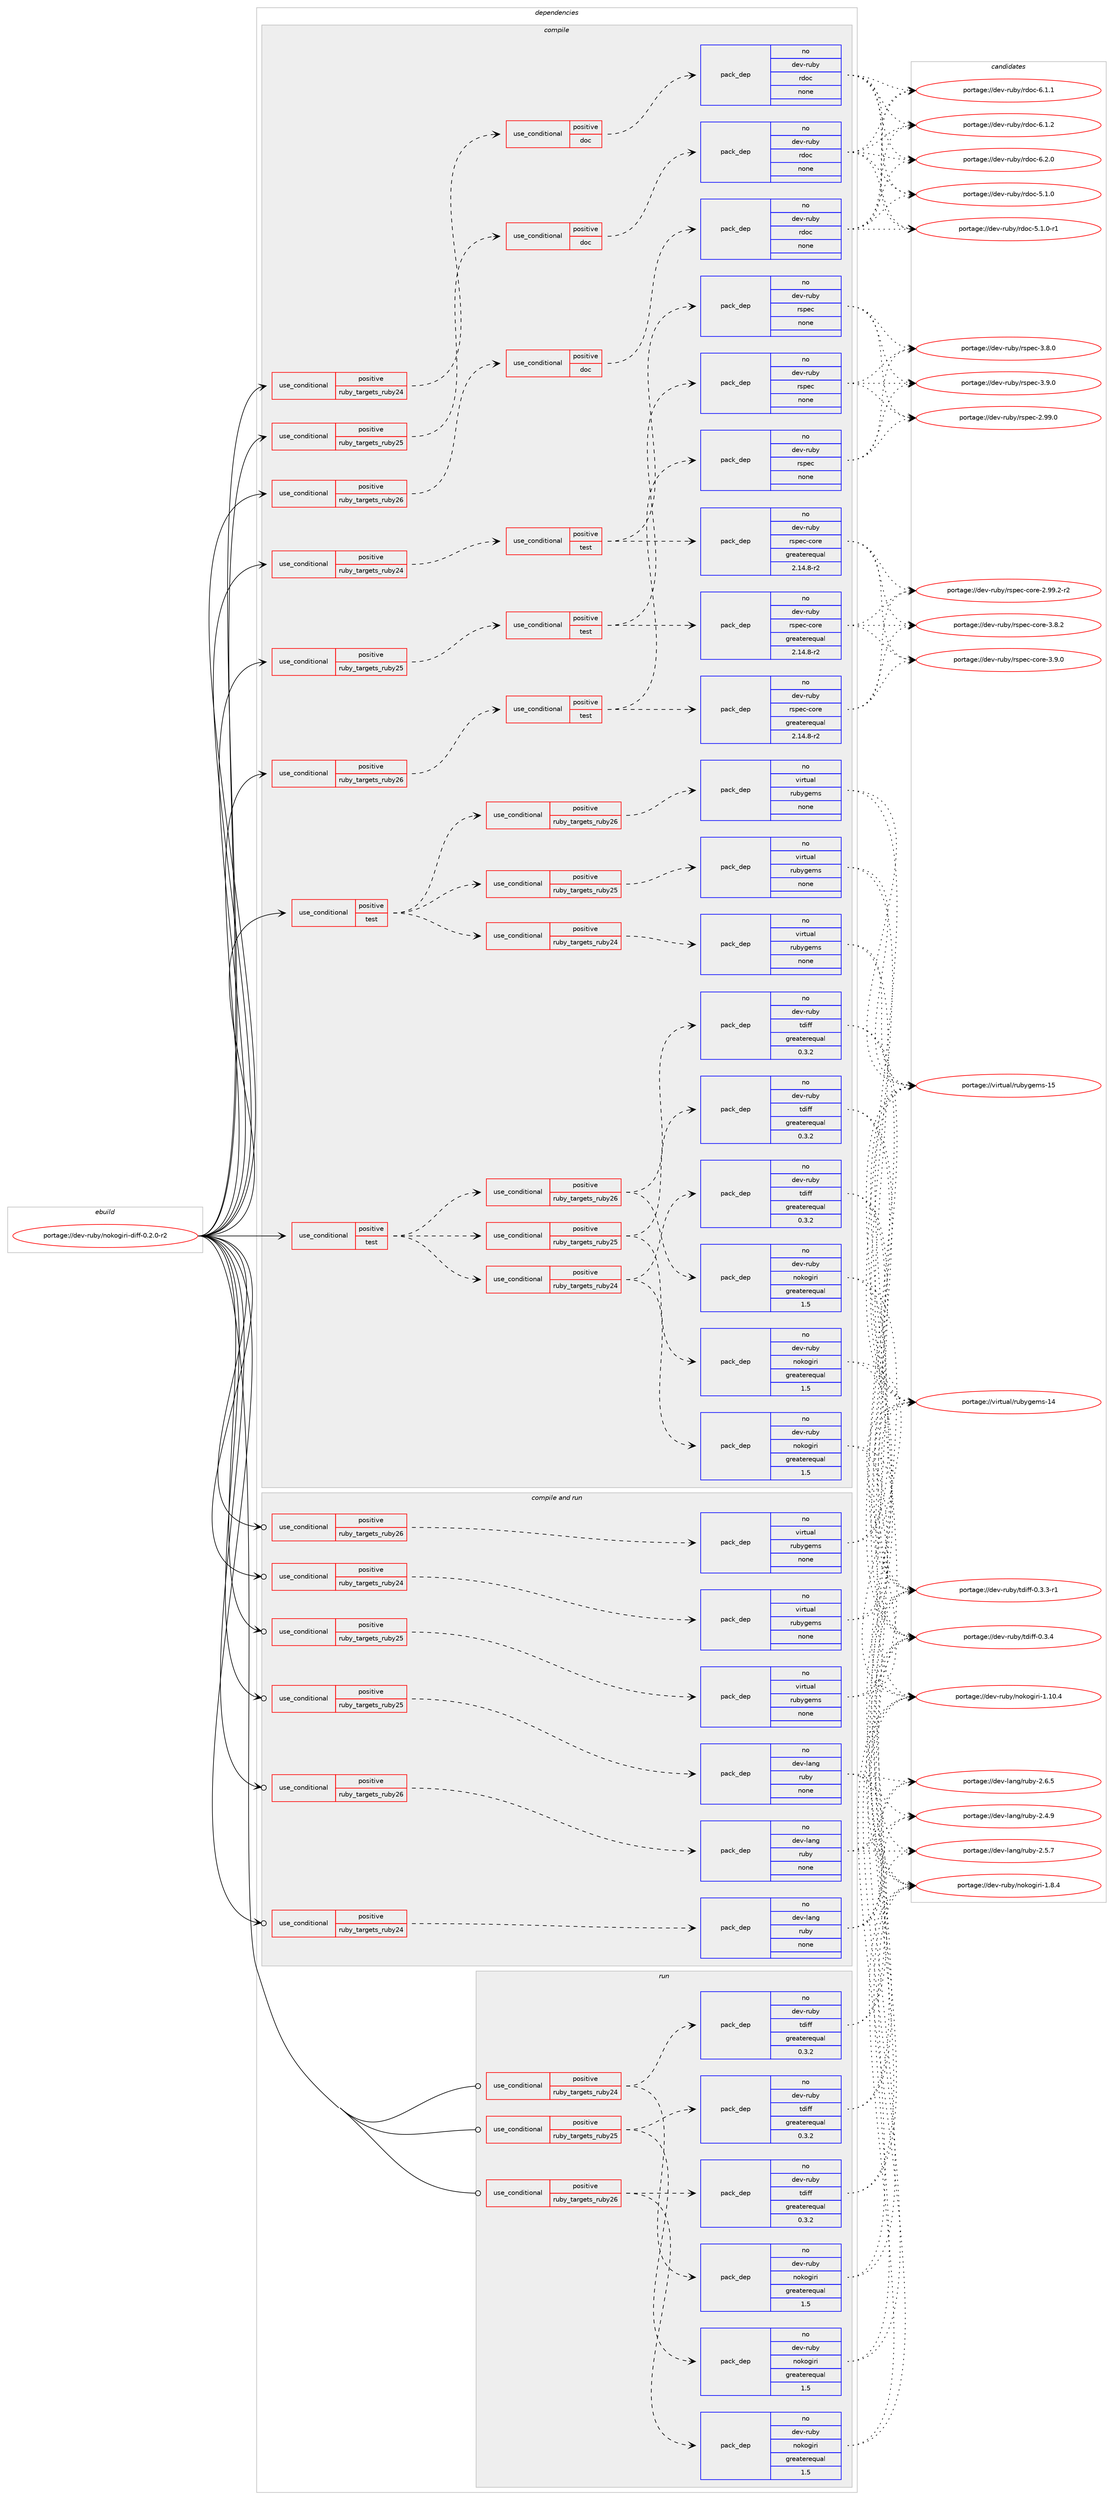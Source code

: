 digraph prolog {

# *************
# Graph options
# *************

newrank=true;
concentrate=true;
compound=true;
graph [rankdir=LR,fontname=Helvetica,fontsize=10,ranksep=1.5];#, ranksep=2.5, nodesep=0.2];
edge  [arrowhead=vee];
node  [fontname=Helvetica,fontsize=10];

# **********
# The ebuild
# **********

subgraph cluster_leftcol {
color=gray;
rank=same;
label=<<i>ebuild</i>>;
id [label="portage://dev-ruby/nokogiri-diff-0.2.0-r2", color=red, width=4, href="../dev-ruby/nokogiri-diff-0.2.0-r2.svg"];
}

# ****************
# The dependencies
# ****************

subgraph cluster_midcol {
color=gray;
label=<<i>dependencies</i>>;
subgraph cluster_compile {
fillcolor="#eeeeee";
style=filled;
label=<<i>compile</i>>;
subgraph cond57863 {
dependency231850 [label=<<TABLE BORDER="0" CELLBORDER="1" CELLSPACING="0" CELLPADDING="4"><TR><TD ROWSPAN="3" CELLPADDING="10">use_conditional</TD></TR><TR><TD>positive</TD></TR><TR><TD>ruby_targets_ruby24</TD></TR></TABLE>>, shape=none, color=red];
subgraph cond57864 {
dependency231851 [label=<<TABLE BORDER="0" CELLBORDER="1" CELLSPACING="0" CELLPADDING="4"><TR><TD ROWSPAN="3" CELLPADDING="10">use_conditional</TD></TR><TR><TD>positive</TD></TR><TR><TD>doc</TD></TR></TABLE>>, shape=none, color=red];
subgraph pack170451 {
dependency231852 [label=<<TABLE BORDER="0" CELLBORDER="1" CELLSPACING="0" CELLPADDING="4" WIDTH="220"><TR><TD ROWSPAN="6" CELLPADDING="30">pack_dep</TD></TR><TR><TD WIDTH="110">no</TD></TR><TR><TD>dev-ruby</TD></TR><TR><TD>rdoc</TD></TR><TR><TD>none</TD></TR><TR><TD></TD></TR></TABLE>>, shape=none, color=blue];
}
dependency231851:e -> dependency231852:w [weight=20,style="dashed",arrowhead="vee"];
}
dependency231850:e -> dependency231851:w [weight=20,style="dashed",arrowhead="vee"];
}
id:e -> dependency231850:w [weight=20,style="solid",arrowhead="vee"];
subgraph cond57865 {
dependency231853 [label=<<TABLE BORDER="0" CELLBORDER="1" CELLSPACING="0" CELLPADDING="4"><TR><TD ROWSPAN="3" CELLPADDING="10">use_conditional</TD></TR><TR><TD>positive</TD></TR><TR><TD>ruby_targets_ruby24</TD></TR></TABLE>>, shape=none, color=red];
subgraph cond57866 {
dependency231854 [label=<<TABLE BORDER="0" CELLBORDER="1" CELLSPACING="0" CELLPADDING="4"><TR><TD ROWSPAN="3" CELLPADDING="10">use_conditional</TD></TR><TR><TD>positive</TD></TR><TR><TD>test</TD></TR></TABLE>>, shape=none, color=red];
subgraph pack170452 {
dependency231855 [label=<<TABLE BORDER="0" CELLBORDER="1" CELLSPACING="0" CELLPADDING="4" WIDTH="220"><TR><TD ROWSPAN="6" CELLPADDING="30">pack_dep</TD></TR><TR><TD WIDTH="110">no</TD></TR><TR><TD>dev-ruby</TD></TR><TR><TD>rspec</TD></TR><TR><TD>none</TD></TR><TR><TD></TD></TR></TABLE>>, shape=none, color=blue];
}
dependency231854:e -> dependency231855:w [weight=20,style="dashed",arrowhead="vee"];
subgraph pack170453 {
dependency231856 [label=<<TABLE BORDER="0" CELLBORDER="1" CELLSPACING="0" CELLPADDING="4" WIDTH="220"><TR><TD ROWSPAN="6" CELLPADDING="30">pack_dep</TD></TR><TR><TD WIDTH="110">no</TD></TR><TR><TD>dev-ruby</TD></TR><TR><TD>rspec-core</TD></TR><TR><TD>greaterequal</TD></TR><TR><TD>2.14.8-r2</TD></TR></TABLE>>, shape=none, color=blue];
}
dependency231854:e -> dependency231856:w [weight=20,style="dashed",arrowhead="vee"];
}
dependency231853:e -> dependency231854:w [weight=20,style="dashed",arrowhead="vee"];
}
id:e -> dependency231853:w [weight=20,style="solid",arrowhead="vee"];
subgraph cond57867 {
dependency231857 [label=<<TABLE BORDER="0" CELLBORDER="1" CELLSPACING="0" CELLPADDING="4"><TR><TD ROWSPAN="3" CELLPADDING="10">use_conditional</TD></TR><TR><TD>positive</TD></TR><TR><TD>ruby_targets_ruby25</TD></TR></TABLE>>, shape=none, color=red];
subgraph cond57868 {
dependency231858 [label=<<TABLE BORDER="0" CELLBORDER="1" CELLSPACING="0" CELLPADDING="4"><TR><TD ROWSPAN="3" CELLPADDING="10">use_conditional</TD></TR><TR><TD>positive</TD></TR><TR><TD>doc</TD></TR></TABLE>>, shape=none, color=red];
subgraph pack170454 {
dependency231859 [label=<<TABLE BORDER="0" CELLBORDER="1" CELLSPACING="0" CELLPADDING="4" WIDTH="220"><TR><TD ROWSPAN="6" CELLPADDING="30">pack_dep</TD></TR><TR><TD WIDTH="110">no</TD></TR><TR><TD>dev-ruby</TD></TR><TR><TD>rdoc</TD></TR><TR><TD>none</TD></TR><TR><TD></TD></TR></TABLE>>, shape=none, color=blue];
}
dependency231858:e -> dependency231859:w [weight=20,style="dashed",arrowhead="vee"];
}
dependency231857:e -> dependency231858:w [weight=20,style="dashed",arrowhead="vee"];
}
id:e -> dependency231857:w [weight=20,style="solid",arrowhead="vee"];
subgraph cond57869 {
dependency231860 [label=<<TABLE BORDER="0" CELLBORDER="1" CELLSPACING="0" CELLPADDING="4"><TR><TD ROWSPAN="3" CELLPADDING="10">use_conditional</TD></TR><TR><TD>positive</TD></TR><TR><TD>ruby_targets_ruby25</TD></TR></TABLE>>, shape=none, color=red];
subgraph cond57870 {
dependency231861 [label=<<TABLE BORDER="0" CELLBORDER="1" CELLSPACING="0" CELLPADDING="4"><TR><TD ROWSPAN="3" CELLPADDING="10">use_conditional</TD></TR><TR><TD>positive</TD></TR><TR><TD>test</TD></TR></TABLE>>, shape=none, color=red];
subgraph pack170455 {
dependency231862 [label=<<TABLE BORDER="0" CELLBORDER="1" CELLSPACING="0" CELLPADDING="4" WIDTH="220"><TR><TD ROWSPAN="6" CELLPADDING="30">pack_dep</TD></TR><TR><TD WIDTH="110">no</TD></TR><TR><TD>dev-ruby</TD></TR><TR><TD>rspec</TD></TR><TR><TD>none</TD></TR><TR><TD></TD></TR></TABLE>>, shape=none, color=blue];
}
dependency231861:e -> dependency231862:w [weight=20,style="dashed",arrowhead="vee"];
subgraph pack170456 {
dependency231863 [label=<<TABLE BORDER="0" CELLBORDER="1" CELLSPACING="0" CELLPADDING="4" WIDTH="220"><TR><TD ROWSPAN="6" CELLPADDING="30">pack_dep</TD></TR><TR><TD WIDTH="110">no</TD></TR><TR><TD>dev-ruby</TD></TR><TR><TD>rspec-core</TD></TR><TR><TD>greaterequal</TD></TR><TR><TD>2.14.8-r2</TD></TR></TABLE>>, shape=none, color=blue];
}
dependency231861:e -> dependency231863:w [weight=20,style="dashed",arrowhead="vee"];
}
dependency231860:e -> dependency231861:w [weight=20,style="dashed",arrowhead="vee"];
}
id:e -> dependency231860:w [weight=20,style="solid",arrowhead="vee"];
subgraph cond57871 {
dependency231864 [label=<<TABLE BORDER="0" CELLBORDER="1" CELLSPACING="0" CELLPADDING="4"><TR><TD ROWSPAN="3" CELLPADDING="10">use_conditional</TD></TR><TR><TD>positive</TD></TR><TR><TD>ruby_targets_ruby26</TD></TR></TABLE>>, shape=none, color=red];
subgraph cond57872 {
dependency231865 [label=<<TABLE BORDER="0" CELLBORDER="1" CELLSPACING="0" CELLPADDING="4"><TR><TD ROWSPAN="3" CELLPADDING="10">use_conditional</TD></TR><TR><TD>positive</TD></TR><TR><TD>doc</TD></TR></TABLE>>, shape=none, color=red];
subgraph pack170457 {
dependency231866 [label=<<TABLE BORDER="0" CELLBORDER="1" CELLSPACING="0" CELLPADDING="4" WIDTH="220"><TR><TD ROWSPAN="6" CELLPADDING="30">pack_dep</TD></TR><TR><TD WIDTH="110">no</TD></TR><TR><TD>dev-ruby</TD></TR><TR><TD>rdoc</TD></TR><TR><TD>none</TD></TR><TR><TD></TD></TR></TABLE>>, shape=none, color=blue];
}
dependency231865:e -> dependency231866:w [weight=20,style="dashed",arrowhead="vee"];
}
dependency231864:e -> dependency231865:w [weight=20,style="dashed",arrowhead="vee"];
}
id:e -> dependency231864:w [weight=20,style="solid",arrowhead="vee"];
subgraph cond57873 {
dependency231867 [label=<<TABLE BORDER="0" CELLBORDER="1" CELLSPACING="0" CELLPADDING="4"><TR><TD ROWSPAN="3" CELLPADDING="10">use_conditional</TD></TR><TR><TD>positive</TD></TR><TR><TD>ruby_targets_ruby26</TD></TR></TABLE>>, shape=none, color=red];
subgraph cond57874 {
dependency231868 [label=<<TABLE BORDER="0" CELLBORDER="1" CELLSPACING="0" CELLPADDING="4"><TR><TD ROWSPAN="3" CELLPADDING="10">use_conditional</TD></TR><TR><TD>positive</TD></TR><TR><TD>test</TD></TR></TABLE>>, shape=none, color=red];
subgraph pack170458 {
dependency231869 [label=<<TABLE BORDER="0" CELLBORDER="1" CELLSPACING="0" CELLPADDING="4" WIDTH="220"><TR><TD ROWSPAN="6" CELLPADDING="30">pack_dep</TD></TR><TR><TD WIDTH="110">no</TD></TR><TR><TD>dev-ruby</TD></TR><TR><TD>rspec</TD></TR><TR><TD>none</TD></TR><TR><TD></TD></TR></TABLE>>, shape=none, color=blue];
}
dependency231868:e -> dependency231869:w [weight=20,style="dashed",arrowhead="vee"];
subgraph pack170459 {
dependency231870 [label=<<TABLE BORDER="0" CELLBORDER="1" CELLSPACING="0" CELLPADDING="4" WIDTH="220"><TR><TD ROWSPAN="6" CELLPADDING="30">pack_dep</TD></TR><TR><TD WIDTH="110">no</TD></TR><TR><TD>dev-ruby</TD></TR><TR><TD>rspec-core</TD></TR><TR><TD>greaterequal</TD></TR><TR><TD>2.14.8-r2</TD></TR></TABLE>>, shape=none, color=blue];
}
dependency231868:e -> dependency231870:w [weight=20,style="dashed",arrowhead="vee"];
}
dependency231867:e -> dependency231868:w [weight=20,style="dashed",arrowhead="vee"];
}
id:e -> dependency231867:w [weight=20,style="solid",arrowhead="vee"];
subgraph cond57875 {
dependency231871 [label=<<TABLE BORDER="0" CELLBORDER="1" CELLSPACING="0" CELLPADDING="4"><TR><TD ROWSPAN="3" CELLPADDING="10">use_conditional</TD></TR><TR><TD>positive</TD></TR><TR><TD>test</TD></TR></TABLE>>, shape=none, color=red];
subgraph cond57876 {
dependency231872 [label=<<TABLE BORDER="0" CELLBORDER="1" CELLSPACING="0" CELLPADDING="4"><TR><TD ROWSPAN="3" CELLPADDING="10">use_conditional</TD></TR><TR><TD>positive</TD></TR><TR><TD>ruby_targets_ruby24</TD></TR></TABLE>>, shape=none, color=red];
subgraph pack170460 {
dependency231873 [label=<<TABLE BORDER="0" CELLBORDER="1" CELLSPACING="0" CELLPADDING="4" WIDTH="220"><TR><TD ROWSPAN="6" CELLPADDING="30">pack_dep</TD></TR><TR><TD WIDTH="110">no</TD></TR><TR><TD>dev-ruby</TD></TR><TR><TD>nokogiri</TD></TR><TR><TD>greaterequal</TD></TR><TR><TD>1.5</TD></TR></TABLE>>, shape=none, color=blue];
}
dependency231872:e -> dependency231873:w [weight=20,style="dashed",arrowhead="vee"];
subgraph pack170461 {
dependency231874 [label=<<TABLE BORDER="0" CELLBORDER="1" CELLSPACING="0" CELLPADDING="4" WIDTH="220"><TR><TD ROWSPAN="6" CELLPADDING="30">pack_dep</TD></TR><TR><TD WIDTH="110">no</TD></TR><TR><TD>dev-ruby</TD></TR><TR><TD>tdiff</TD></TR><TR><TD>greaterequal</TD></TR><TR><TD>0.3.2</TD></TR></TABLE>>, shape=none, color=blue];
}
dependency231872:e -> dependency231874:w [weight=20,style="dashed",arrowhead="vee"];
}
dependency231871:e -> dependency231872:w [weight=20,style="dashed",arrowhead="vee"];
subgraph cond57877 {
dependency231875 [label=<<TABLE BORDER="0" CELLBORDER="1" CELLSPACING="0" CELLPADDING="4"><TR><TD ROWSPAN="3" CELLPADDING="10">use_conditional</TD></TR><TR><TD>positive</TD></TR><TR><TD>ruby_targets_ruby25</TD></TR></TABLE>>, shape=none, color=red];
subgraph pack170462 {
dependency231876 [label=<<TABLE BORDER="0" CELLBORDER="1" CELLSPACING="0" CELLPADDING="4" WIDTH="220"><TR><TD ROWSPAN="6" CELLPADDING="30">pack_dep</TD></TR><TR><TD WIDTH="110">no</TD></TR><TR><TD>dev-ruby</TD></TR><TR><TD>nokogiri</TD></TR><TR><TD>greaterequal</TD></TR><TR><TD>1.5</TD></TR></TABLE>>, shape=none, color=blue];
}
dependency231875:e -> dependency231876:w [weight=20,style="dashed",arrowhead="vee"];
subgraph pack170463 {
dependency231877 [label=<<TABLE BORDER="0" CELLBORDER="1" CELLSPACING="0" CELLPADDING="4" WIDTH="220"><TR><TD ROWSPAN="6" CELLPADDING="30">pack_dep</TD></TR><TR><TD WIDTH="110">no</TD></TR><TR><TD>dev-ruby</TD></TR><TR><TD>tdiff</TD></TR><TR><TD>greaterequal</TD></TR><TR><TD>0.3.2</TD></TR></TABLE>>, shape=none, color=blue];
}
dependency231875:e -> dependency231877:w [weight=20,style="dashed",arrowhead="vee"];
}
dependency231871:e -> dependency231875:w [weight=20,style="dashed",arrowhead="vee"];
subgraph cond57878 {
dependency231878 [label=<<TABLE BORDER="0" CELLBORDER="1" CELLSPACING="0" CELLPADDING="4"><TR><TD ROWSPAN="3" CELLPADDING="10">use_conditional</TD></TR><TR><TD>positive</TD></TR><TR><TD>ruby_targets_ruby26</TD></TR></TABLE>>, shape=none, color=red];
subgraph pack170464 {
dependency231879 [label=<<TABLE BORDER="0" CELLBORDER="1" CELLSPACING="0" CELLPADDING="4" WIDTH="220"><TR><TD ROWSPAN="6" CELLPADDING="30">pack_dep</TD></TR><TR><TD WIDTH="110">no</TD></TR><TR><TD>dev-ruby</TD></TR><TR><TD>nokogiri</TD></TR><TR><TD>greaterequal</TD></TR><TR><TD>1.5</TD></TR></TABLE>>, shape=none, color=blue];
}
dependency231878:e -> dependency231879:w [weight=20,style="dashed",arrowhead="vee"];
subgraph pack170465 {
dependency231880 [label=<<TABLE BORDER="0" CELLBORDER="1" CELLSPACING="0" CELLPADDING="4" WIDTH="220"><TR><TD ROWSPAN="6" CELLPADDING="30">pack_dep</TD></TR><TR><TD WIDTH="110">no</TD></TR><TR><TD>dev-ruby</TD></TR><TR><TD>tdiff</TD></TR><TR><TD>greaterequal</TD></TR><TR><TD>0.3.2</TD></TR></TABLE>>, shape=none, color=blue];
}
dependency231878:e -> dependency231880:w [weight=20,style="dashed",arrowhead="vee"];
}
dependency231871:e -> dependency231878:w [weight=20,style="dashed",arrowhead="vee"];
}
id:e -> dependency231871:w [weight=20,style="solid",arrowhead="vee"];
subgraph cond57879 {
dependency231881 [label=<<TABLE BORDER="0" CELLBORDER="1" CELLSPACING="0" CELLPADDING="4"><TR><TD ROWSPAN="3" CELLPADDING="10">use_conditional</TD></TR><TR><TD>positive</TD></TR><TR><TD>test</TD></TR></TABLE>>, shape=none, color=red];
subgraph cond57880 {
dependency231882 [label=<<TABLE BORDER="0" CELLBORDER="1" CELLSPACING="0" CELLPADDING="4"><TR><TD ROWSPAN="3" CELLPADDING="10">use_conditional</TD></TR><TR><TD>positive</TD></TR><TR><TD>ruby_targets_ruby24</TD></TR></TABLE>>, shape=none, color=red];
subgraph pack170466 {
dependency231883 [label=<<TABLE BORDER="0" CELLBORDER="1" CELLSPACING="0" CELLPADDING="4" WIDTH="220"><TR><TD ROWSPAN="6" CELLPADDING="30">pack_dep</TD></TR><TR><TD WIDTH="110">no</TD></TR><TR><TD>virtual</TD></TR><TR><TD>rubygems</TD></TR><TR><TD>none</TD></TR><TR><TD></TD></TR></TABLE>>, shape=none, color=blue];
}
dependency231882:e -> dependency231883:w [weight=20,style="dashed",arrowhead="vee"];
}
dependency231881:e -> dependency231882:w [weight=20,style="dashed",arrowhead="vee"];
subgraph cond57881 {
dependency231884 [label=<<TABLE BORDER="0" CELLBORDER="1" CELLSPACING="0" CELLPADDING="4"><TR><TD ROWSPAN="3" CELLPADDING="10">use_conditional</TD></TR><TR><TD>positive</TD></TR><TR><TD>ruby_targets_ruby25</TD></TR></TABLE>>, shape=none, color=red];
subgraph pack170467 {
dependency231885 [label=<<TABLE BORDER="0" CELLBORDER="1" CELLSPACING="0" CELLPADDING="4" WIDTH="220"><TR><TD ROWSPAN="6" CELLPADDING="30">pack_dep</TD></TR><TR><TD WIDTH="110">no</TD></TR><TR><TD>virtual</TD></TR><TR><TD>rubygems</TD></TR><TR><TD>none</TD></TR><TR><TD></TD></TR></TABLE>>, shape=none, color=blue];
}
dependency231884:e -> dependency231885:w [weight=20,style="dashed",arrowhead="vee"];
}
dependency231881:e -> dependency231884:w [weight=20,style="dashed",arrowhead="vee"];
subgraph cond57882 {
dependency231886 [label=<<TABLE BORDER="0" CELLBORDER="1" CELLSPACING="0" CELLPADDING="4"><TR><TD ROWSPAN="3" CELLPADDING="10">use_conditional</TD></TR><TR><TD>positive</TD></TR><TR><TD>ruby_targets_ruby26</TD></TR></TABLE>>, shape=none, color=red];
subgraph pack170468 {
dependency231887 [label=<<TABLE BORDER="0" CELLBORDER="1" CELLSPACING="0" CELLPADDING="4" WIDTH="220"><TR><TD ROWSPAN="6" CELLPADDING="30">pack_dep</TD></TR><TR><TD WIDTH="110">no</TD></TR><TR><TD>virtual</TD></TR><TR><TD>rubygems</TD></TR><TR><TD>none</TD></TR><TR><TD></TD></TR></TABLE>>, shape=none, color=blue];
}
dependency231886:e -> dependency231887:w [weight=20,style="dashed",arrowhead="vee"];
}
dependency231881:e -> dependency231886:w [weight=20,style="dashed",arrowhead="vee"];
}
id:e -> dependency231881:w [weight=20,style="solid",arrowhead="vee"];
}
subgraph cluster_compileandrun {
fillcolor="#eeeeee";
style=filled;
label=<<i>compile and run</i>>;
subgraph cond57883 {
dependency231888 [label=<<TABLE BORDER="0" CELLBORDER="1" CELLSPACING="0" CELLPADDING="4"><TR><TD ROWSPAN="3" CELLPADDING="10">use_conditional</TD></TR><TR><TD>positive</TD></TR><TR><TD>ruby_targets_ruby24</TD></TR></TABLE>>, shape=none, color=red];
subgraph pack170469 {
dependency231889 [label=<<TABLE BORDER="0" CELLBORDER="1" CELLSPACING="0" CELLPADDING="4" WIDTH="220"><TR><TD ROWSPAN="6" CELLPADDING="30">pack_dep</TD></TR><TR><TD WIDTH="110">no</TD></TR><TR><TD>dev-lang</TD></TR><TR><TD>ruby</TD></TR><TR><TD>none</TD></TR><TR><TD></TD></TR></TABLE>>, shape=none, color=blue];
}
dependency231888:e -> dependency231889:w [weight=20,style="dashed",arrowhead="vee"];
}
id:e -> dependency231888:w [weight=20,style="solid",arrowhead="odotvee"];
subgraph cond57884 {
dependency231890 [label=<<TABLE BORDER="0" CELLBORDER="1" CELLSPACING="0" CELLPADDING="4"><TR><TD ROWSPAN="3" CELLPADDING="10">use_conditional</TD></TR><TR><TD>positive</TD></TR><TR><TD>ruby_targets_ruby24</TD></TR></TABLE>>, shape=none, color=red];
subgraph pack170470 {
dependency231891 [label=<<TABLE BORDER="0" CELLBORDER="1" CELLSPACING="0" CELLPADDING="4" WIDTH="220"><TR><TD ROWSPAN="6" CELLPADDING="30">pack_dep</TD></TR><TR><TD WIDTH="110">no</TD></TR><TR><TD>virtual</TD></TR><TR><TD>rubygems</TD></TR><TR><TD>none</TD></TR><TR><TD></TD></TR></TABLE>>, shape=none, color=blue];
}
dependency231890:e -> dependency231891:w [weight=20,style="dashed",arrowhead="vee"];
}
id:e -> dependency231890:w [weight=20,style="solid",arrowhead="odotvee"];
subgraph cond57885 {
dependency231892 [label=<<TABLE BORDER="0" CELLBORDER="1" CELLSPACING="0" CELLPADDING="4"><TR><TD ROWSPAN="3" CELLPADDING="10">use_conditional</TD></TR><TR><TD>positive</TD></TR><TR><TD>ruby_targets_ruby25</TD></TR></TABLE>>, shape=none, color=red];
subgraph pack170471 {
dependency231893 [label=<<TABLE BORDER="0" CELLBORDER="1" CELLSPACING="0" CELLPADDING="4" WIDTH="220"><TR><TD ROWSPAN="6" CELLPADDING="30">pack_dep</TD></TR><TR><TD WIDTH="110">no</TD></TR><TR><TD>dev-lang</TD></TR><TR><TD>ruby</TD></TR><TR><TD>none</TD></TR><TR><TD></TD></TR></TABLE>>, shape=none, color=blue];
}
dependency231892:e -> dependency231893:w [weight=20,style="dashed",arrowhead="vee"];
}
id:e -> dependency231892:w [weight=20,style="solid",arrowhead="odotvee"];
subgraph cond57886 {
dependency231894 [label=<<TABLE BORDER="0" CELLBORDER="1" CELLSPACING="0" CELLPADDING="4"><TR><TD ROWSPAN="3" CELLPADDING="10">use_conditional</TD></TR><TR><TD>positive</TD></TR><TR><TD>ruby_targets_ruby25</TD></TR></TABLE>>, shape=none, color=red];
subgraph pack170472 {
dependency231895 [label=<<TABLE BORDER="0" CELLBORDER="1" CELLSPACING="0" CELLPADDING="4" WIDTH="220"><TR><TD ROWSPAN="6" CELLPADDING="30">pack_dep</TD></TR><TR><TD WIDTH="110">no</TD></TR><TR><TD>virtual</TD></TR><TR><TD>rubygems</TD></TR><TR><TD>none</TD></TR><TR><TD></TD></TR></TABLE>>, shape=none, color=blue];
}
dependency231894:e -> dependency231895:w [weight=20,style="dashed",arrowhead="vee"];
}
id:e -> dependency231894:w [weight=20,style="solid",arrowhead="odotvee"];
subgraph cond57887 {
dependency231896 [label=<<TABLE BORDER="0" CELLBORDER="1" CELLSPACING="0" CELLPADDING="4"><TR><TD ROWSPAN="3" CELLPADDING="10">use_conditional</TD></TR><TR><TD>positive</TD></TR><TR><TD>ruby_targets_ruby26</TD></TR></TABLE>>, shape=none, color=red];
subgraph pack170473 {
dependency231897 [label=<<TABLE BORDER="0" CELLBORDER="1" CELLSPACING="0" CELLPADDING="4" WIDTH="220"><TR><TD ROWSPAN="6" CELLPADDING="30">pack_dep</TD></TR><TR><TD WIDTH="110">no</TD></TR><TR><TD>dev-lang</TD></TR><TR><TD>ruby</TD></TR><TR><TD>none</TD></TR><TR><TD></TD></TR></TABLE>>, shape=none, color=blue];
}
dependency231896:e -> dependency231897:w [weight=20,style="dashed",arrowhead="vee"];
}
id:e -> dependency231896:w [weight=20,style="solid",arrowhead="odotvee"];
subgraph cond57888 {
dependency231898 [label=<<TABLE BORDER="0" CELLBORDER="1" CELLSPACING="0" CELLPADDING="4"><TR><TD ROWSPAN="3" CELLPADDING="10">use_conditional</TD></TR><TR><TD>positive</TD></TR><TR><TD>ruby_targets_ruby26</TD></TR></TABLE>>, shape=none, color=red];
subgraph pack170474 {
dependency231899 [label=<<TABLE BORDER="0" CELLBORDER="1" CELLSPACING="0" CELLPADDING="4" WIDTH="220"><TR><TD ROWSPAN="6" CELLPADDING="30">pack_dep</TD></TR><TR><TD WIDTH="110">no</TD></TR><TR><TD>virtual</TD></TR><TR><TD>rubygems</TD></TR><TR><TD>none</TD></TR><TR><TD></TD></TR></TABLE>>, shape=none, color=blue];
}
dependency231898:e -> dependency231899:w [weight=20,style="dashed",arrowhead="vee"];
}
id:e -> dependency231898:w [weight=20,style="solid",arrowhead="odotvee"];
}
subgraph cluster_run {
fillcolor="#eeeeee";
style=filled;
label=<<i>run</i>>;
subgraph cond57889 {
dependency231900 [label=<<TABLE BORDER="0" CELLBORDER="1" CELLSPACING="0" CELLPADDING="4"><TR><TD ROWSPAN="3" CELLPADDING="10">use_conditional</TD></TR><TR><TD>positive</TD></TR><TR><TD>ruby_targets_ruby24</TD></TR></TABLE>>, shape=none, color=red];
subgraph pack170475 {
dependency231901 [label=<<TABLE BORDER="0" CELLBORDER="1" CELLSPACING="0" CELLPADDING="4" WIDTH="220"><TR><TD ROWSPAN="6" CELLPADDING="30">pack_dep</TD></TR><TR><TD WIDTH="110">no</TD></TR><TR><TD>dev-ruby</TD></TR><TR><TD>nokogiri</TD></TR><TR><TD>greaterequal</TD></TR><TR><TD>1.5</TD></TR></TABLE>>, shape=none, color=blue];
}
dependency231900:e -> dependency231901:w [weight=20,style="dashed",arrowhead="vee"];
subgraph pack170476 {
dependency231902 [label=<<TABLE BORDER="0" CELLBORDER="1" CELLSPACING="0" CELLPADDING="4" WIDTH="220"><TR><TD ROWSPAN="6" CELLPADDING="30">pack_dep</TD></TR><TR><TD WIDTH="110">no</TD></TR><TR><TD>dev-ruby</TD></TR><TR><TD>tdiff</TD></TR><TR><TD>greaterequal</TD></TR><TR><TD>0.3.2</TD></TR></TABLE>>, shape=none, color=blue];
}
dependency231900:e -> dependency231902:w [weight=20,style="dashed",arrowhead="vee"];
}
id:e -> dependency231900:w [weight=20,style="solid",arrowhead="odot"];
subgraph cond57890 {
dependency231903 [label=<<TABLE BORDER="0" CELLBORDER="1" CELLSPACING="0" CELLPADDING="4"><TR><TD ROWSPAN="3" CELLPADDING="10">use_conditional</TD></TR><TR><TD>positive</TD></TR><TR><TD>ruby_targets_ruby25</TD></TR></TABLE>>, shape=none, color=red];
subgraph pack170477 {
dependency231904 [label=<<TABLE BORDER="0" CELLBORDER="1" CELLSPACING="0" CELLPADDING="4" WIDTH="220"><TR><TD ROWSPAN="6" CELLPADDING="30">pack_dep</TD></TR><TR><TD WIDTH="110">no</TD></TR><TR><TD>dev-ruby</TD></TR><TR><TD>nokogiri</TD></TR><TR><TD>greaterequal</TD></TR><TR><TD>1.5</TD></TR></TABLE>>, shape=none, color=blue];
}
dependency231903:e -> dependency231904:w [weight=20,style="dashed",arrowhead="vee"];
subgraph pack170478 {
dependency231905 [label=<<TABLE BORDER="0" CELLBORDER="1" CELLSPACING="0" CELLPADDING="4" WIDTH="220"><TR><TD ROWSPAN="6" CELLPADDING="30">pack_dep</TD></TR><TR><TD WIDTH="110">no</TD></TR><TR><TD>dev-ruby</TD></TR><TR><TD>tdiff</TD></TR><TR><TD>greaterequal</TD></TR><TR><TD>0.3.2</TD></TR></TABLE>>, shape=none, color=blue];
}
dependency231903:e -> dependency231905:w [weight=20,style="dashed",arrowhead="vee"];
}
id:e -> dependency231903:w [weight=20,style="solid",arrowhead="odot"];
subgraph cond57891 {
dependency231906 [label=<<TABLE BORDER="0" CELLBORDER="1" CELLSPACING="0" CELLPADDING="4"><TR><TD ROWSPAN="3" CELLPADDING="10">use_conditional</TD></TR><TR><TD>positive</TD></TR><TR><TD>ruby_targets_ruby26</TD></TR></TABLE>>, shape=none, color=red];
subgraph pack170479 {
dependency231907 [label=<<TABLE BORDER="0" CELLBORDER="1" CELLSPACING="0" CELLPADDING="4" WIDTH="220"><TR><TD ROWSPAN="6" CELLPADDING="30">pack_dep</TD></TR><TR><TD WIDTH="110">no</TD></TR><TR><TD>dev-ruby</TD></TR><TR><TD>nokogiri</TD></TR><TR><TD>greaterequal</TD></TR><TR><TD>1.5</TD></TR></TABLE>>, shape=none, color=blue];
}
dependency231906:e -> dependency231907:w [weight=20,style="dashed",arrowhead="vee"];
subgraph pack170480 {
dependency231908 [label=<<TABLE BORDER="0" CELLBORDER="1" CELLSPACING="0" CELLPADDING="4" WIDTH="220"><TR><TD ROWSPAN="6" CELLPADDING="30">pack_dep</TD></TR><TR><TD WIDTH="110">no</TD></TR><TR><TD>dev-ruby</TD></TR><TR><TD>tdiff</TD></TR><TR><TD>greaterequal</TD></TR><TR><TD>0.3.2</TD></TR></TABLE>>, shape=none, color=blue];
}
dependency231906:e -> dependency231908:w [weight=20,style="dashed",arrowhead="vee"];
}
id:e -> dependency231906:w [weight=20,style="solid",arrowhead="odot"];
}
}

# **************
# The candidates
# **************

subgraph cluster_choices {
rank=same;
color=gray;
label=<<i>candidates</i>>;

subgraph choice170451 {
color=black;
nodesep=1;
choiceportage10010111845114117981214711410011199455346494648 [label="portage://dev-ruby/rdoc-5.1.0", color=red, width=4,href="../dev-ruby/rdoc-5.1.0.svg"];
choiceportage100101118451141179812147114100111994553464946484511449 [label="portage://dev-ruby/rdoc-5.1.0-r1", color=red, width=4,href="../dev-ruby/rdoc-5.1.0-r1.svg"];
choiceportage10010111845114117981214711410011199455446494649 [label="portage://dev-ruby/rdoc-6.1.1", color=red, width=4,href="../dev-ruby/rdoc-6.1.1.svg"];
choiceportage10010111845114117981214711410011199455446494650 [label="portage://dev-ruby/rdoc-6.1.2", color=red, width=4,href="../dev-ruby/rdoc-6.1.2.svg"];
choiceportage10010111845114117981214711410011199455446504648 [label="portage://dev-ruby/rdoc-6.2.0", color=red, width=4,href="../dev-ruby/rdoc-6.2.0.svg"];
dependency231852:e -> choiceportage10010111845114117981214711410011199455346494648:w [style=dotted,weight="100"];
dependency231852:e -> choiceportage100101118451141179812147114100111994553464946484511449:w [style=dotted,weight="100"];
dependency231852:e -> choiceportage10010111845114117981214711410011199455446494649:w [style=dotted,weight="100"];
dependency231852:e -> choiceportage10010111845114117981214711410011199455446494650:w [style=dotted,weight="100"];
dependency231852:e -> choiceportage10010111845114117981214711410011199455446504648:w [style=dotted,weight="100"];
}
subgraph choice170452 {
color=black;
nodesep=1;
choiceportage1001011184511411798121471141151121019945504657574648 [label="portage://dev-ruby/rspec-2.99.0", color=red, width=4,href="../dev-ruby/rspec-2.99.0.svg"];
choiceportage10010111845114117981214711411511210199455146564648 [label="portage://dev-ruby/rspec-3.8.0", color=red, width=4,href="../dev-ruby/rspec-3.8.0.svg"];
choiceportage10010111845114117981214711411511210199455146574648 [label="portage://dev-ruby/rspec-3.9.0", color=red, width=4,href="../dev-ruby/rspec-3.9.0.svg"];
dependency231855:e -> choiceportage1001011184511411798121471141151121019945504657574648:w [style=dotted,weight="100"];
dependency231855:e -> choiceportage10010111845114117981214711411511210199455146564648:w [style=dotted,weight="100"];
dependency231855:e -> choiceportage10010111845114117981214711411511210199455146574648:w [style=dotted,weight="100"];
}
subgraph choice170453 {
color=black;
nodesep=1;
choiceportage100101118451141179812147114115112101994599111114101455046575746504511450 [label="portage://dev-ruby/rspec-core-2.99.2-r2", color=red, width=4,href="../dev-ruby/rspec-core-2.99.2-r2.svg"];
choiceportage100101118451141179812147114115112101994599111114101455146564650 [label="portage://dev-ruby/rspec-core-3.8.2", color=red, width=4,href="../dev-ruby/rspec-core-3.8.2.svg"];
choiceportage100101118451141179812147114115112101994599111114101455146574648 [label="portage://dev-ruby/rspec-core-3.9.0", color=red, width=4,href="../dev-ruby/rspec-core-3.9.0.svg"];
dependency231856:e -> choiceportage100101118451141179812147114115112101994599111114101455046575746504511450:w [style=dotted,weight="100"];
dependency231856:e -> choiceportage100101118451141179812147114115112101994599111114101455146564650:w [style=dotted,weight="100"];
dependency231856:e -> choiceportage100101118451141179812147114115112101994599111114101455146574648:w [style=dotted,weight="100"];
}
subgraph choice170454 {
color=black;
nodesep=1;
choiceportage10010111845114117981214711410011199455346494648 [label="portage://dev-ruby/rdoc-5.1.0", color=red, width=4,href="../dev-ruby/rdoc-5.1.0.svg"];
choiceportage100101118451141179812147114100111994553464946484511449 [label="portage://dev-ruby/rdoc-5.1.0-r1", color=red, width=4,href="../dev-ruby/rdoc-5.1.0-r1.svg"];
choiceportage10010111845114117981214711410011199455446494649 [label="portage://dev-ruby/rdoc-6.1.1", color=red, width=4,href="../dev-ruby/rdoc-6.1.1.svg"];
choiceportage10010111845114117981214711410011199455446494650 [label="portage://dev-ruby/rdoc-6.1.2", color=red, width=4,href="../dev-ruby/rdoc-6.1.2.svg"];
choiceportage10010111845114117981214711410011199455446504648 [label="portage://dev-ruby/rdoc-6.2.0", color=red, width=4,href="../dev-ruby/rdoc-6.2.0.svg"];
dependency231859:e -> choiceportage10010111845114117981214711410011199455346494648:w [style=dotted,weight="100"];
dependency231859:e -> choiceportage100101118451141179812147114100111994553464946484511449:w [style=dotted,weight="100"];
dependency231859:e -> choiceportage10010111845114117981214711410011199455446494649:w [style=dotted,weight="100"];
dependency231859:e -> choiceportage10010111845114117981214711410011199455446494650:w [style=dotted,weight="100"];
dependency231859:e -> choiceportage10010111845114117981214711410011199455446504648:w [style=dotted,weight="100"];
}
subgraph choice170455 {
color=black;
nodesep=1;
choiceportage1001011184511411798121471141151121019945504657574648 [label="portage://dev-ruby/rspec-2.99.0", color=red, width=4,href="../dev-ruby/rspec-2.99.0.svg"];
choiceportage10010111845114117981214711411511210199455146564648 [label="portage://dev-ruby/rspec-3.8.0", color=red, width=4,href="../dev-ruby/rspec-3.8.0.svg"];
choiceportage10010111845114117981214711411511210199455146574648 [label="portage://dev-ruby/rspec-3.9.0", color=red, width=4,href="../dev-ruby/rspec-3.9.0.svg"];
dependency231862:e -> choiceportage1001011184511411798121471141151121019945504657574648:w [style=dotted,weight="100"];
dependency231862:e -> choiceportage10010111845114117981214711411511210199455146564648:w [style=dotted,weight="100"];
dependency231862:e -> choiceportage10010111845114117981214711411511210199455146574648:w [style=dotted,weight="100"];
}
subgraph choice170456 {
color=black;
nodesep=1;
choiceportage100101118451141179812147114115112101994599111114101455046575746504511450 [label="portage://dev-ruby/rspec-core-2.99.2-r2", color=red, width=4,href="../dev-ruby/rspec-core-2.99.2-r2.svg"];
choiceportage100101118451141179812147114115112101994599111114101455146564650 [label="portage://dev-ruby/rspec-core-3.8.2", color=red, width=4,href="../dev-ruby/rspec-core-3.8.2.svg"];
choiceportage100101118451141179812147114115112101994599111114101455146574648 [label="portage://dev-ruby/rspec-core-3.9.0", color=red, width=4,href="../dev-ruby/rspec-core-3.9.0.svg"];
dependency231863:e -> choiceportage100101118451141179812147114115112101994599111114101455046575746504511450:w [style=dotted,weight="100"];
dependency231863:e -> choiceportage100101118451141179812147114115112101994599111114101455146564650:w [style=dotted,weight="100"];
dependency231863:e -> choiceportage100101118451141179812147114115112101994599111114101455146574648:w [style=dotted,weight="100"];
}
subgraph choice170457 {
color=black;
nodesep=1;
choiceportage10010111845114117981214711410011199455346494648 [label="portage://dev-ruby/rdoc-5.1.0", color=red, width=4,href="../dev-ruby/rdoc-5.1.0.svg"];
choiceportage100101118451141179812147114100111994553464946484511449 [label="portage://dev-ruby/rdoc-5.1.0-r1", color=red, width=4,href="../dev-ruby/rdoc-5.1.0-r1.svg"];
choiceportage10010111845114117981214711410011199455446494649 [label="portage://dev-ruby/rdoc-6.1.1", color=red, width=4,href="../dev-ruby/rdoc-6.1.1.svg"];
choiceportage10010111845114117981214711410011199455446494650 [label="portage://dev-ruby/rdoc-6.1.2", color=red, width=4,href="../dev-ruby/rdoc-6.1.2.svg"];
choiceportage10010111845114117981214711410011199455446504648 [label="portage://dev-ruby/rdoc-6.2.0", color=red, width=4,href="../dev-ruby/rdoc-6.2.0.svg"];
dependency231866:e -> choiceportage10010111845114117981214711410011199455346494648:w [style=dotted,weight="100"];
dependency231866:e -> choiceportage100101118451141179812147114100111994553464946484511449:w [style=dotted,weight="100"];
dependency231866:e -> choiceportage10010111845114117981214711410011199455446494649:w [style=dotted,weight="100"];
dependency231866:e -> choiceportage10010111845114117981214711410011199455446494650:w [style=dotted,weight="100"];
dependency231866:e -> choiceportage10010111845114117981214711410011199455446504648:w [style=dotted,weight="100"];
}
subgraph choice170458 {
color=black;
nodesep=1;
choiceportage1001011184511411798121471141151121019945504657574648 [label="portage://dev-ruby/rspec-2.99.0", color=red, width=4,href="../dev-ruby/rspec-2.99.0.svg"];
choiceportage10010111845114117981214711411511210199455146564648 [label="portage://dev-ruby/rspec-3.8.0", color=red, width=4,href="../dev-ruby/rspec-3.8.0.svg"];
choiceportage10010111845114117981214711411511210199455146574648 [label="portage://dev-ruby/rspec-3.9.0", color=red, width=4,href="../dev-ruby/rspec-3.9.0.svg"];
dependency231869:e -> choiceportage1001011184511411798121471141151121019945504657574648:w [style=dotted,weight="100"];
dependency231869:e -> choiceportage10010111845114117981214711411511210199455146564648:w [style=dotted,weight="100"];
dependency231869:e -> choiceportage10010111845114117981214711411511210199455146574648:w [style=dotted,weight="100"];
}
subgraph choice170459 {
color=black;
nodesep=1;
choiceportage100101118451141179812147114115112101994599111114101455046575746504511450 [label="portage://dev-ruby/rspec-core-2.99.2-r2", color=red, width=4,href="../dev-ruby/rspec-core-2.99.2-r2.svg"];
choiceportage100101118451141179812147114115112101994599111114101455146564650 [label="portage://dev-ruby/rspec-core-3.8.2", color=red, width=4,href="../dev-ruby/rspec-core-3.8.2.svg"];
choiceportage100101118451141179812147114115112101994599111114101455146574648 [label="portage://dev-ruby/rspec-core-3.9.0", color=red, width=4,href="../dev-ruby/rspec-core-3.9.0.svg"];
dependency231870:e -> choiceportage100101118451141179812147114115112101994599111114101455046575746504511450:w [style=dotted,weight="100"];
dependency231870:e -> choiceportage100101118451141179812147114115112101994599111114101455146564650:w [style=dotted,weight="100"];
dependency231870:e -> choiceportage100101118451141179812147114115112101994599111114101455146574648:w [style=dotted,weight="100"];
}
subgraph choice170460 {
color=black;
nodesep=1;
choiceportage10010111845114117981214711011110711110310511410545494649484652 [label="portage://dev-ruby/nokogiri-1.10.4", color=red, width=4,href="../dev-ruby/nokogiri-1.10.4.svg"];
choiceportage100101118451141179812147110111107111103105114105454946564652 [label="portage://dev-ruby/nokogiri-1.8.4", color=red, width=4,href="../dev-ruby/nokogiri-1.8.4.svg"];
dependency231873:e -> choiceportage10010111845114117981214711011110711110310511410545494649484652:w [style=dotted,weight="100"];
dependency231873:e -> choiceportage100101118451141179812147110111107111103105114105454946564652:w [style=dotted,weight="100"];
}
subgraph choice170461 {
color=black;
nodesep=1;
choiceportage1001011184511411798121471161001051021024548465146514511449 [label="portage://dev-ruby/tdiff-0.3.3-r1", color=red, width=4,href="../dev-ruby/tdiff-0.3.3-r1.svg"];
choiceportage100101118451141179812147116100105102102454846514652 [label="portage://dev-ruby/tdiff-0.3.4", color=red, width=4,href="../dev-ruby/tdiff-0.3.4.svg"];
dependency231874:e -> choiceportage1001011184511411798121471161001051021024548465146514511449:w [style=dotted,weight="100"];
dependency231874:e -> choiceportage100101118451141179812147116100105102102454846514652:w [style=dotted,weight="100"];
}
subgraph choice170462 {
color=black;
nodesep=1;
choiceportage10010111845114117981214711011110711110310511410545494649484652 [label="portage://dev-ruby/nokogiri-1.10.4", color=red, width=4,href="../dev-ruby/nokogiri-1.10.4.svg"];
choiceportage100101118451141179812147110111107111103105114105454946564652 [label="portage://dev-ruby/nokogiri-1.8.4", color=red, width=4,href="../dev-ruby/nokogiri-1.8.4.svg"];
dependency231876:e -> choiceportage10010111845114117981214711011110711110310511410545494649484652:w [style=dotted,weight="100"];
dependency231876:e -> choiceportage100101118451141179812147110111107111103105114105454946564652:w [style=dotted,weight="100"];
}
subgraph choice170463 {
color=black;
nodesep=1;
choiceportage1001011184511411798121471161001051021024548465146514511449 [label="portage://dev-ruby/tdiff-0.3.3-r1", color=red, width=4,href="../dev-ruby/tdiff-0.3.3-r1.svg"];
choiceportage100101118451141179812147116100105102102454846514652 [label="portage://dev-ruby/tdiff-0.3.4", color=red, width=4,href="../dev-ruby/tdiff-0.3.4.svg"];
dependency231877:e -> choiceportage1001011184511411798121471161001051021024548465146514511449:w [style=dotted,weight="100"];
dependency231877:e -> choiceportage100101118451141179812147116100105102102454846514652:w [style=dotted,weight="100"];
}
subgraph choice170464 {
color=black;
nodesep=1;
choiceportage10010111845114117981214711011110711110310511410545494649484652 [label="portage://dev-ruby/nokogiri-1.10.4", color=red, width=4,href="../dev-ruby/nokogiri-1.10.4.svg"];
choiceportage100101118451141179812147110111107111103105114105454946564652 [label="portage://dev-ruby/nokogiri-1.8.4", color=red, width=4,href="../dev-ruby/nokogiri-1.8.4.svg"];
dependency231879:e -> choiceportage10010111845114117981214711011110711110310511410545494649484652:w [style=dotted,weight="100"];
dependency231879:e -> choiceportage100101118451141179812147110111107111103105114105454946564652:w [style=dotted,weight="100"];
}
subgraph choice170465 {
color=black;
nodesep=1;
choiceportage1001011184511411798121471161001051021024548465146514511449 [label="portage://dev-ruby/tdiff-0.3.3-r1", color=red, width=4,href="../dev-ruby/tdiff-0.3.3-r1.svg"];
choiceportage100101118451141179812147116100105102102454846514652 [label="portage://dev-ruby/tdiff-0.3.4", color=red, width=4,href="../dev-ruby/tdiff-0.3.4.svg"];
dependency231880:e -> choiceportage1001011184511411798121471161001051021024548465146514511449:w [style=dotted,weight="100"];
dependency231880:e -> choiceportage100101118451141179812147116100105102102454846514652:w [style=dotted,weight="100"];
}
subgraph choice170466 {
color=black;
nodesep=1;
choiceportage118105114116117971084711411798121103101109115454952 [label="portage://virtual/rubygems-14", color=red, width=4,href="../virtual/rubygems-14.svg"];
choiceportage118105114116117971084711411798121103101109115454953 [label="portage://virtual/rubygems-15", color=red, width=4,href="../virtual/rubygems-15.svg"];
dependency231883:e -> choiceportage118105114116117971084711411798121103101109115454952:w [style=dotted,weight="100"];
dependency231883:e -> choiceportage118105114116117971084711411798121103101109115454953:w [style=dotted,weight="100"];
}
subgraph choice170467 {
color=black;
nodesep=1;
choiceportage118105114116117971084711411798121103101109115454952 [label="portage://virtual/rubygems-14", color=red, width=4,href="../virtual/rubygems-14.svg"];
choiceportage118105114116117971084711411798121103101109115454953 [label="portage://virtual/rubygems-15", color=red, width=4,href="../virtual/rubygems-15.svg"];
dependency231885:e -> choiceportage118105114116117971084711411798121103101109115454952:w [style=dotted,weight="100"];
dependency231885:e -> choiceportage118105114116117971084711411798121103101109115454953:w [style=dotted,weight="100"];
}
subgraph choice170468 {
color=black;
nodesep=1;
choiceportage118105114116117971084711411798121103101109115454952 [label="portage://virtual/rubygems-14", color=red, width=4,href="../virtual/rubygems-14.svg"];
choiceportage118105114116117971084711411798121103101109115454953 [label="portage://virtual/rubygems-15", color=red, width=4,href="../virtual/rubygems-15.svg"];
dependency231887:e -> choiceportage118105114116117971084711411798121103101109115454952:w [style=dotted,weight="100"];
dependency231887:e -> choiceportage118105114116117971084711411798121103101109115454953:w [style=dotted,weight="100"];
}
subgraph choice170469 {
color=black;
nodesep=1;
choiceportage10010111845108971101034711411798121455046524657 [label="portage://dev-lang/ruby-2.4.9", color=red, width=4,href="../dev-lang/ruby-2.4.9.svg"];
choiceportage10010111845108971101034711411798121455046534655 [label="portage://dev-lang/ruby-2.5.7", color=red, width=4,href="../dev-lang/ruby-2.5.7.svg"];
choiceportage10010111845108971101034711411798121455046544653 [label="portage://dev-lang/ruby-2.6.5", color=red, width=4,href="../dev-lang/ruby-2.6.5.svg"];
dependency231889:e -> choiceportage10010111845108971101034711411798121455046524657:w [style=dotted,weight="100"];
dependency231889:e -> choiceportage10010111845108971101034711411798121455046534655:w [style=dotted,weight="100"];
dependency231889:e -> choiceportage10010111845108971101034711411798121455046544653:w [style=dotted,weight="100"];
}
subgraph choice170470 {
color=black;
nodesep=1;
choiceportage118105114116117971084711411798121103101109115454952 [label="portage://virtual/rubygems-14", color=red, width=4,href="../virtual/rubygems-14.svg"];
choiceportage118105114116117971084711411798121103101109115454953 [label="portage://virtual/rubygems-15", color=red, width=4,href="../virtual/rubygems-15.svg"];
dependency231891:e -> choiceportage118105114116117971084711411798121103101109115454952:w [style=dotted,weight="100"];
dependency231891:e -> choiceportage118105114116117971084711411798121103101109115454953:w [style=dotted,weight="100"];
}
subgraph choice170471 {
color=black;
nodesep=1;
choiceportage10010111845108971101034711411798121455046524657 [label="portage://dev-lang/ruby-2.4.9", color=red, width=4,href="../dev-lang/ruby-2.4.9.svg"];
choiceportage10010111845108971101034711411798121455046534655 [label="portage://dev-lang/ruby-2.5.7", color=red, width=4,href="../dev-lang/ruby-2.5.7.svg"];
choiceportage10010111845108971101034711411798121455046544653 [label="portage://dev-lang/ruby-2.6.5", color=red, width=4,href="../dev-lang/ruby-2.6.5.svg"];
dependency231893:e -> choiceportage10010111845108971101034711411798121455046524657:w [style=dotted,weight="100"];
dependency231893:e -> choiceportage10010111845108971101034711411798121455046534655:w [style=dotted,weight="100"];
dependency231893:e -> choiceportage10010111845108971101034711411798121455046544653:w [style=dotted,weight="100"];
}
subgraph choice170472 {
color=black;
nodesep=1;
choiceportage118105114116117971084711411798121103101109115454952 [label="portage://virtual/rubygems-14", color=red, width=4,href="../virtual/rubygems-14.svg"];
choiceportage118105114116117971084711411798121103101109115454953 [label="portage://virtual/rubygems-15", color=red, width=4,href="../virtual/rubygems-15.svg"];
dependency231895:e -> choiceportage118105114116117971084711411798121103101109115454952:w [style=dotted,weight="100"];
dependency231895:e -> choiceportage118105114116117971084711411798121103101109115454953:w [style=dotted,weight="100"];
}
subgraph choice170473 {
color=black;
nodesep=1;
choiceportage10010111845108971101034711411798121455046524657 [label="portage://dev-lang/ruby-2.4.9", color=red, width=4,href="../dev-lang/ruby-2.4.9.svg"];
choiceportage10010111845108971101034711411798121455046534655 [label="portage://dev-lang/ruby-2.5.7", color=red, width=4,href="../dev-lang/ruby-2.5.7.svg"];
choiceportage10010111845108971101034711411798121455046544653 [label="portage://dev-lang/ruby-2.6.5", color=red, width=4,href="../dev-lang/ruby-2.6.5.svg"];
dependency231897:e -> choiceportage10010111845108971101034711411798121455046524657:w [style=dotted,weight="100"];
dependency231897:e -> choiceportage10010111845108971101034711411798121455046534655:w [style=dotted,weight="100"];
dependency231897:e -> choiceportage10010111845108971101034711411798121455046544653:w [style=dotted,weight="100"];
}
subgraph choice170474 {
color=black;
nodesep=1;
choiceportage118105114116117971084711411798121103101109115454952 [label="portage://virtual/rubygems-14", color=red, width=4,href="../virtual/rubygems-14.svg"];
choiceportage118105114116117971084711411798121103101109115454953 [label="portage://virtual/rubygems-15", color=red, width=4,href="../virtual/rubygems-15.svg"];
dependency231899:e -> choiceportage118105114116117971084711411798121103101109115454952:w [style=dotted,weight="100"];
dependency231899:e -> choiceportage118105114116117971084711411798121103101109115454953:w [style=dotted,weight="100"];
}
subgraph choice170475 {
color=black;
nodesep=1;
choiceportage10010111845114117981214711011110711110310511410545494649484652 [label="portage://dev-ruby/nokogiri-1.10.4", color=red, width=4,href="../dev-ruby/nokogiri-1.10.4.svg"];
choiceportage100101118451141179812147110111107111103105114105454946564652 [label="portage://dev-ruby/nokogiri-1.8.4", color=red, width=4,href="../dev-ruby/nokogiri-1.8.4.svg"];
dependency231901:e -> choiceportage10010111845114117981214711011110711110310511410545494649484652:w [style=dotted,weight="100"];
dependency231901:e -> choiceportage100101118451141179812147110111107111103105114105454946564652:w [style=dotted,weight="100"];
}
subgraph choice170476 {
color=black;
nodesep=1;
choiceportage1001011184511411798121471161001051021024548465146514511449 [label="portage://dev-ruby/tdiff-0.3.3-r1", color=red, width=4,href="../dev-ruby/tdiff-0.3.3-r1.svg"];
choiceportage100101118451141179812147116100105102102454846514652 [label="portage://dev-ruby/tdiff-0.3.4", color=red, width=4,href="../dev-ruby/tdiff-0.3.4.svg"];
dependency231902:e -> choiceportage1001011184511411798121471161001051021024548465146514511449:w [style=dotted,weight="100"];
dependency231902:e -> choiceportage100101118451141179812147116100105102102454846514652:w [style=dotted,weight="100"];
}
subgraph choice170477 {
color=black;
nodesep=1;
choiceportage10010111845114117981214711011110711110310511410545494649484652 [label="portage://dev-ruby/nokogiri-1.10.4", color=red, width=4,href="../dev-ruby/nokogiri-1.10.4.svg"];
choiceportage100101118451141179812147110111107111103105114105454946564652 [label="portage://dev-ruby/nokogiri-1.8.4", color=red, width=4,href="../dev-ruby/nokogiri-1.8.4.svg"];
dependency231904:e -> choiceportage10010111845114117981214711011110711110310511410545494649484652:w [style=dotted,weight="100"];
dependency231904:e -> choiceportage100101118451141179812147110111107111103105114105454946564652:w [style=dotted,weight="100"];
}
subgraph choice170478 {
color=black;
nodesep=1;
choiceportage1001011184511411798121471161001051021024548465146514511449 [label="portage://dev-ruby/tdiff-0.3.3-r1", color=red, width=4,href="../dev-ruby/tdiff-0.3.3-r1.svg"];
choiceportage100101118451141179812147116100105102102454846514652 [label="portage://dev-ruby/tdiff-0.3.4", color=red, width=4,href="../dev-ruby/tdiff-0.3.4.svg"];
dependency231905:e -> choiceportage1001011184511411798121471161001051021024548465146514511449:w [style=dotted,weight="100"];
dependency231905:e -> choiceportage100101118451141179812147116100105102102454846514652:w [style=dotted,weight="100"];
}
subgraph choice170479 {
color=black;
nodesep=1;
choiceportage10010111845114117981214711011110711110310511410545494649484652 [label="portage://dev-ruby/nokogiri-1.10.4", color=red, width=4,href="../dev-ruby/nokogiri-1.10.4.svg"];
choiceportage100101118451141179812147110111107111103105114105454946564652 [label="portage://dev-ruby/nokogiri-1.8.4", color=red, width=4,href="../dev-ruby/nokogiri-1.8.4.svg"];
dependency231907:e -> choiceportage10010111845114117981214711011110711110310511410545494649484652:w [style=dotted,weight="100"];
dependency231907:e -> choiceportage100101118451141179812147110111107111103105114105454946564652:w [style=dotted,weight="100"];
}
subgraph choice170480 {
color=black;
nodesep=1;
choiceportage1001011184511411798121471161001051021024548465146514511449 [label="portage://dev-ruby/tdiff-0.3.3-r1", color=red, width=4,href="../dev-ruby/tdiff-0.3.3-r1.svg"];
choiceportage100101118451141179812147116100105102102454846514652 [label="portage://dev-ruby/tdiff-0.3.4", color=red, width=4,href="../dev-ruby/tdiff-0.3.4.svg"];
dependency231908:e -> choiceportage1001011184511411798121471161001051021024548465146514511449:w [style=dotted,weight="100"];
dependency231908:e -> choiceportage100101118451141179812147116100105102102454846514652:w [style=dotted,weight="100"];
}
}

}
